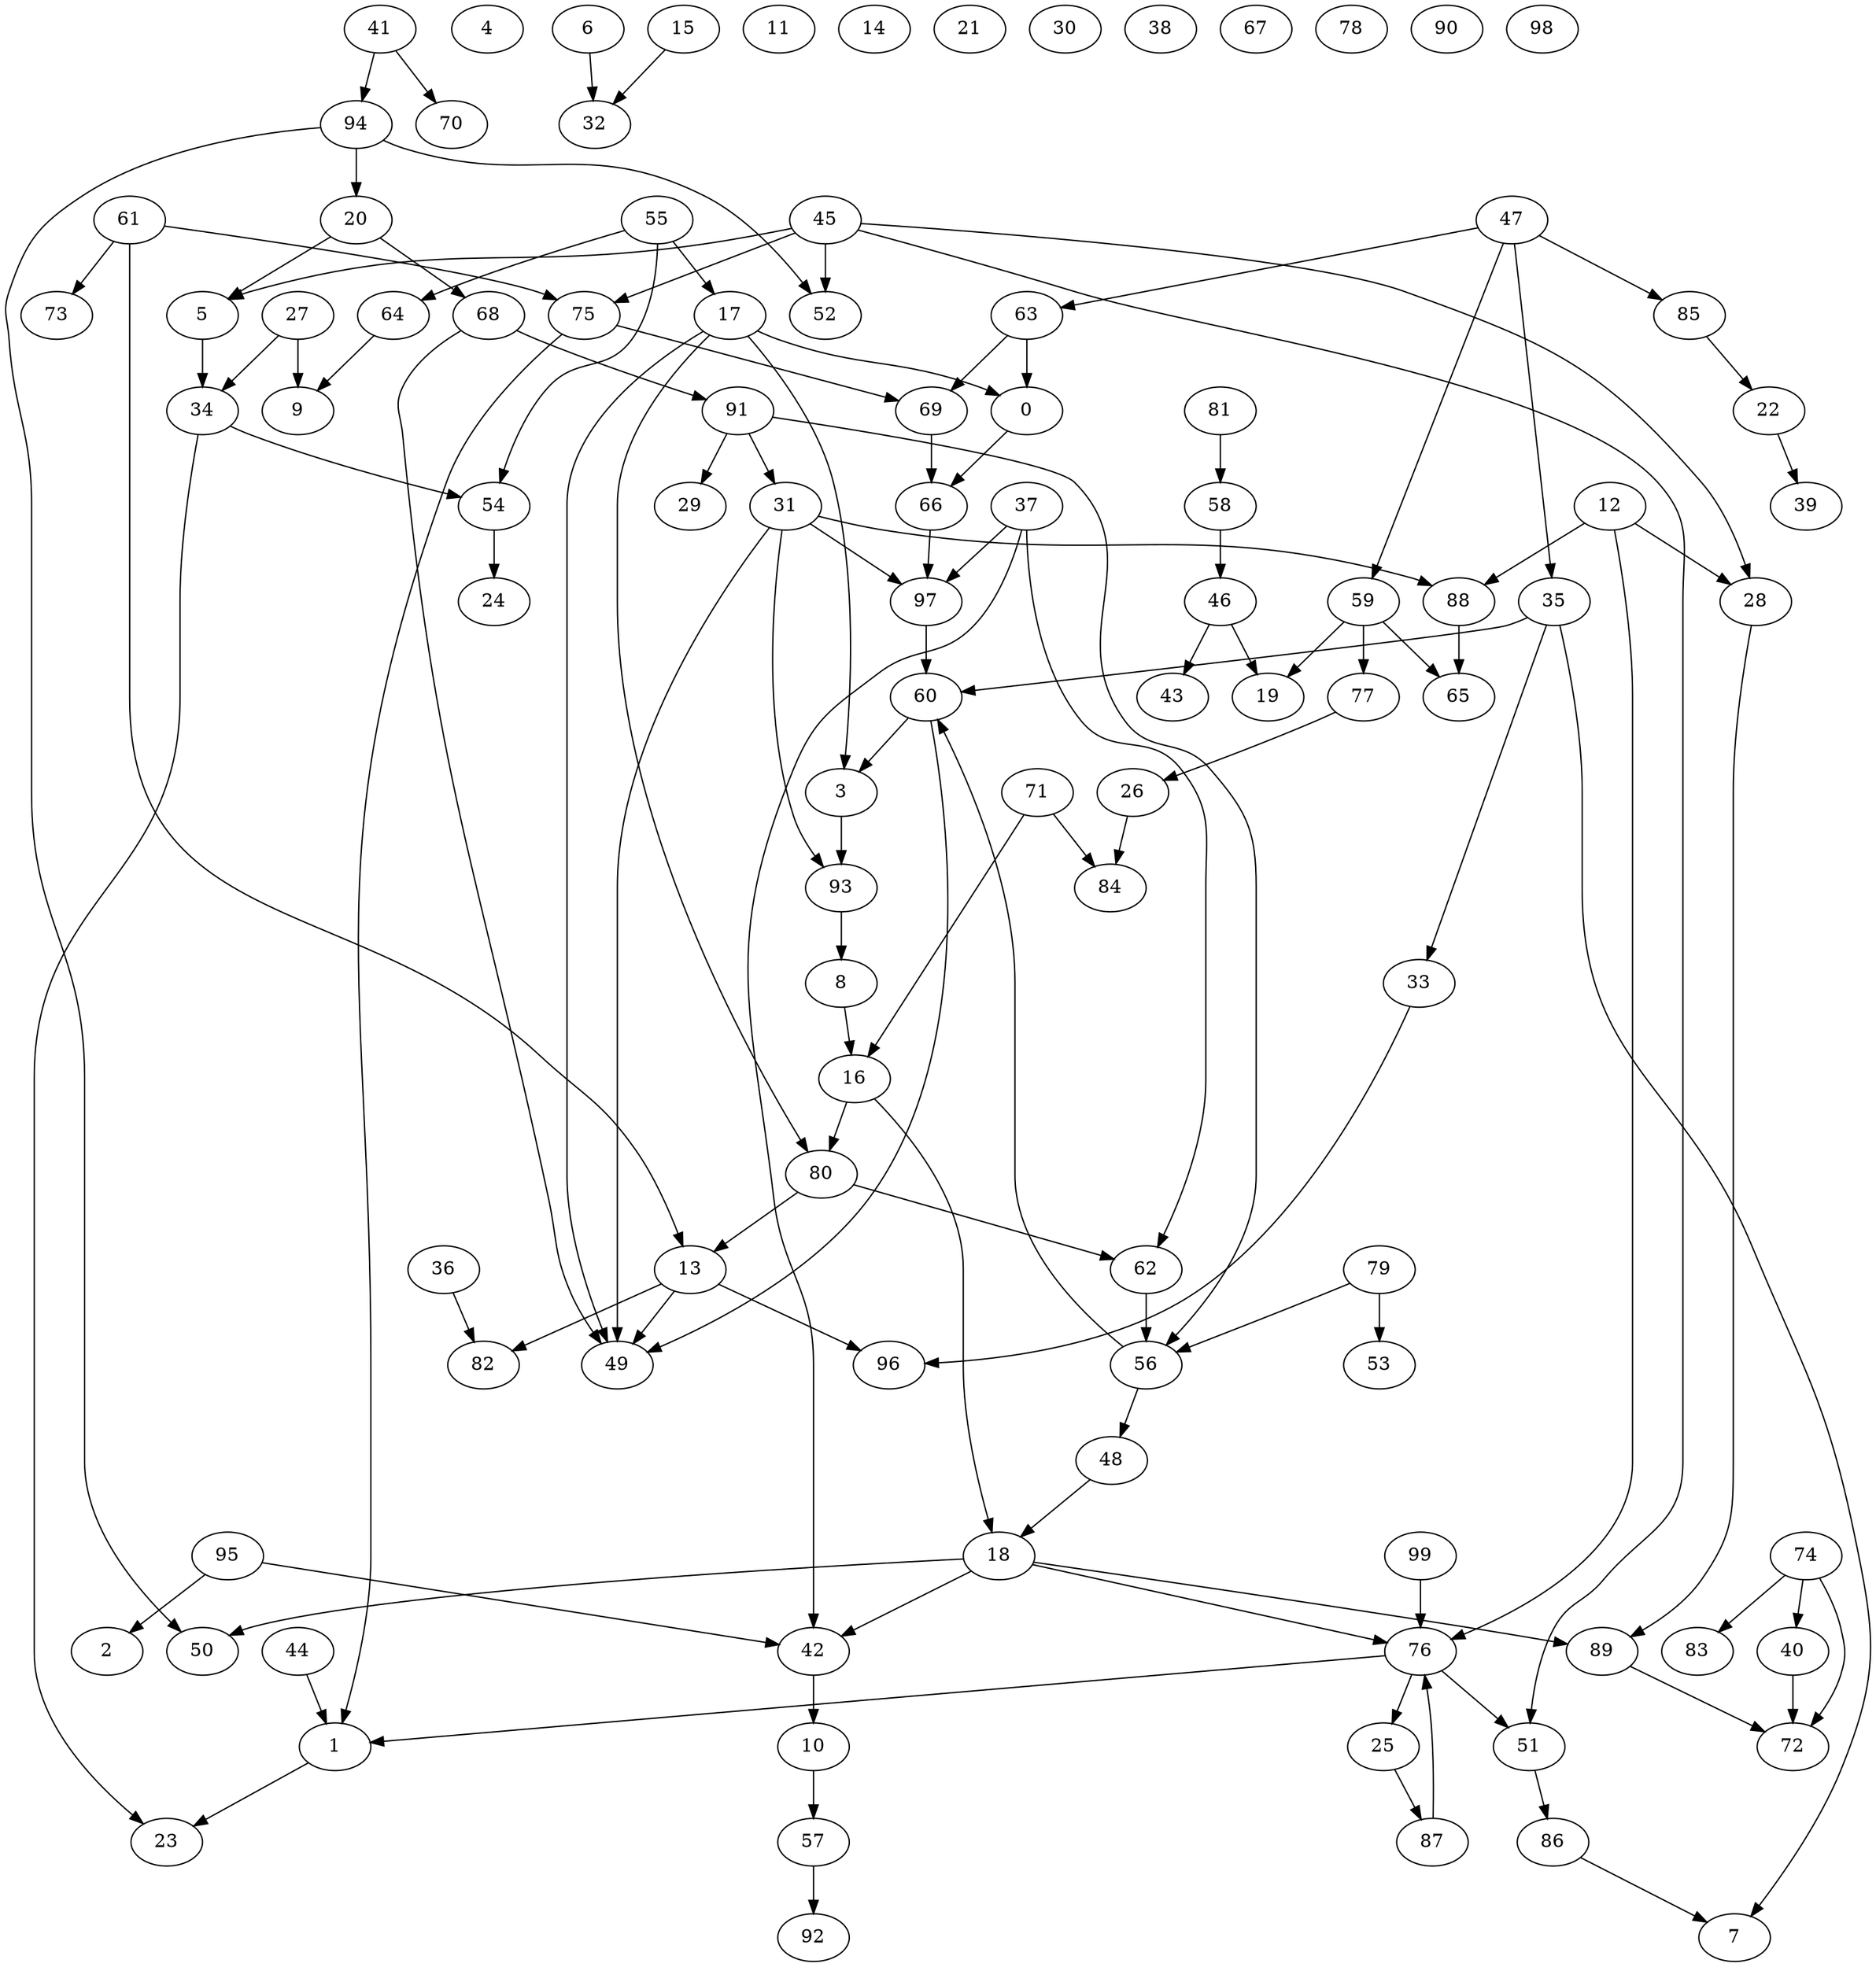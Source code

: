 digraph {0 -> 66;
1 -> 23;
2;
3 -> 93;
4;
5 -> 34;
6 -> 32;
7;
8 -> 16;
9;
10 -> 57;
11;
12 -> 88;
12 -> 28;
12 -> 76;
13 -> 49;
13 -> 96;
13 -> 82;
14;
15 -> 32;
16 -> 18;
16 -> 80;
17 -> 49;
17 -> 80;
17 -> 3;
17 -> 0;
18 -> 76;
18 -> 42;
18 -> 50;
18 -> 89;
19;
20 -> 5;
20 -> 68;
21;
22 -> 39;
23;
24;
25 -> 87;
26 -> 84;
27 -> 34;
27 -> 9;
28 -> 89;
29;
30;
31 -> 88;
31 -> 97;
31 -> 49;
31 -> 93;
32;
33 -> 96;
34 -> 54;
34 -> 23;
35 -> 60;
35 -> 33;
35 -> 7;
36 -> 82;
37 -> 42;
37 -> 62;
37 -> 97;
38;
39;
40 -> 72;
41 -> 70;
41 -> 94;
42 -> 10;
43;
44 -> 1;
45 -> 52;
45 -> 75;
45 -> 28;
45 -> 5;
45 -> 51;
46 -> 19;
46 -> 43;
47 -> 85;
47 -> 59;
47 -> 63;
47 -> 35;
48 -> 18;
49;
50;
51 -> 86;
52;
53;
54 -> 24;
55 -> 54;
55 -> 64;
55 -> 17;
56 -> 60;
56 -> 48;
57 -> 92;
58 -> 46;
59 -> 65;
59 -> 77;
59 -> 19;
60 -> 49;
60 -> 3;
61 -> 75;
61 -> 13;
61 -> 73;
62 -> 56;
63 -> 69;
63 -> 0;
64 -> 9;
65;
66 -> 97;
67;
68 -> 91;
68 -> 49;
69 -> 66;
70;
71 -> 16;
71 -> 84;
72;
73;
74 -> 72;
74 -> 40;
74 -> 83;
75 -> 1;
75 -> 69;
76 -> 25;
76 -> 1;
76 -> 51;
77 -> 26;
78;
79 -> 53;
79 -> 56;
80 -> 62;
80 -> 13;
81 -> 58;
82;
83;
84;
85 -> 22;
86 -> 7;
87 -> 76;
88 -> 65;
89 -> 72;
90;
91 -> 31;
91 -> 29;
91 -> 56;
92;
93 -> 8;
94 -> 50;
94 -> 52;
94 -> 20;
95 -> 42;
95 -> 2;
96;
97 -> 60;
98;
99 -> 76;
}